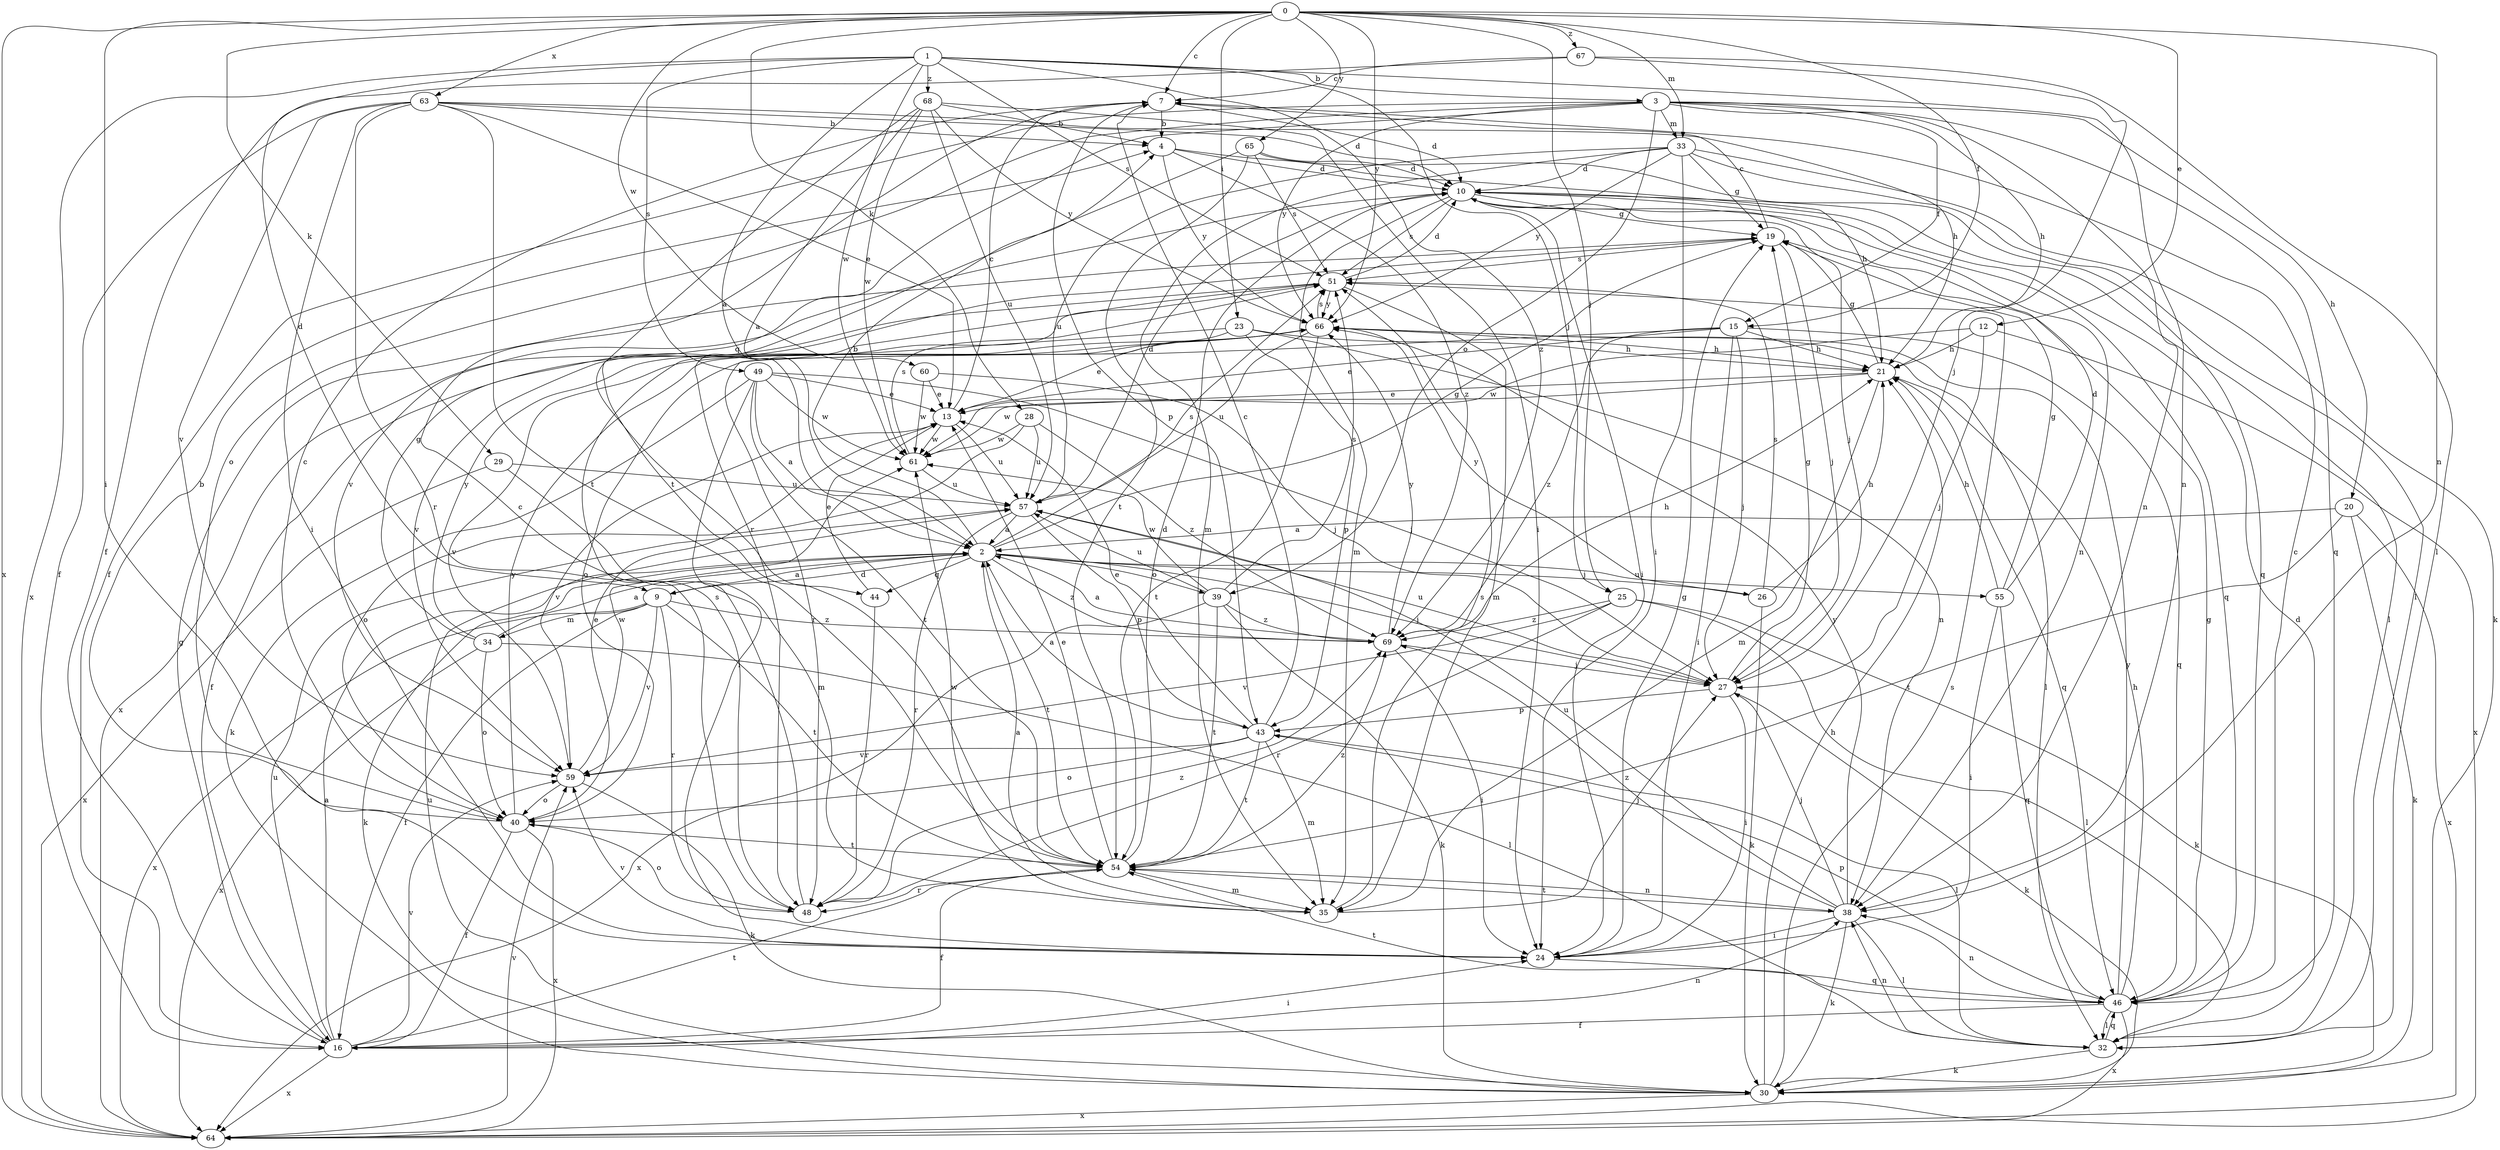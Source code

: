 strict digraph  {
0;
1;
2;
3;
4;
7;
9;
10;
12;
13;
15;
16;
19;
20;
21;
23;
24;
25;
26;
27;
28;
29;
30;
32;
33;
34;
35;
38;
39;
40;
43;
44;
46;
48;
49;
51;
54;
55;
57;
59;
60;
61;
63;
64;
65;
66;
67;
68;
69;
0 -> 7  [label=c];
0 -> 12  [label=e];
0 -> 15  [label=f];
0 -> 23  [label=i];
0 -> 24  [label=i];
0 -> 25  [label=j];
0 -> 28  [label=k];
0 -> 29  [label=k];
0 -> 33  [label=m];
0 -> 38  [label=n];
0 -> 60  [label=w];
0 -> 63  [label=x];
0 -> 64  [label=x];
0 -> 65  [label=y];
0 -> 66  [label=y];
0 -> 67  [label=z];
1 -> 2  [label=a];
1 -> 3  [label=b];
1 -> 9  [label=d];
1 -> 25  [label=j];
1 -> 38  [label=n];
1 -> 49  [label=s];
1 -> 51  [label=s];
1 -> 61  [label=w];
1 -> 64  [label=x];
1 -> 68  [label=z];
1 -> 69  [label=z];
2 -> 4  [label=b];
2 -> 9  [label=d];
2 -> 19  [label=g];
2 -> 26  [label=j];
2 -> 27  [label=j];
2 -> 30  [label=k];
2 -> 39  [label=o];
2 -> 44  [label=q];
2 -> 51  [label=s];
2 -> 54  [label=t];
2 -> 55  [label=u];
2 -> 69  [label=z];
3 -> 15  [label=f];
3 -> 16  [label=f];
3 -> 20  [label=h];
3 -> 21  [label=h];
3 -> 33  [label=m];
3 -> 38  [label=n];
3 -> 39  [label=o];
3 -> 40  [label=o];
3 -> 44  [label=q];
3 -> 46  [label=q];
3 -> 66  [label=y];
4 -> 10  [label=d];
4 -> 21  [label=h];
4 -> 66  [label=y];
4 -> 69  [label=z];
7 -> 4  [label=b];
7 -> 10  [label=d];
7 -> 43  [label=p];
9 -> 2  [label=a];
9 -> 16  [label=f];
9 -> 34  [label=m];
9 -> 48  [label=r];
9 -> 54  [label=t];
9 -> 59  [label=v];
9 -> 64  [label=x];
9 -> 69  [label=z];
10 -> 19  [label=g];
10 -> 24  [label=i];
10 -> 27  [label=j];
10 -> 32  [label=l];
10 -> 35  [label=m];
10 -> 38  [label=n];
10 -> 46  [label=q];
10 -> 51  [label=s];
10 -> 59  [label=v];
12 -> 21  [label=h];
12 -> 27  [label=j];
12 -> 61  [label=w];
12 -> 64  [label=x];
13 -> 7  [label=c];
13 -> 57  [label=u];
13 -> 59  [label=v];
13 -> 61  [label=w];
15 -> 13  [label=e];
15 -> 21  [label=h];
15 -> 24  [label=i];
15 -> 27  [label=j];
15 -> 40  [label=o];
15 -> 46  [label=q];
15 -> 69  [label=z];
16 -> 2  [label=a];
16 -> 19  [label=g];
16 -> 24  [label=i];
16 -> 38  [label=n];
16 -> 54  [label=t];
16 -> 57  [label=u];
16 -> 59  [label=v];
16 -> 64  [label=x];
19 -> 7  [label=c];
19 -> 27  [label=j];
19 -> 51  [label=s];
20 -> 2  [label=a];
20 -> 30  [label=k];
20 -> 54  [label=t];
20 -> 64  [label=x];
21 -> 13  [label=e];
21 -> 19  [label=g];
21 -> 35  [label=m];
21 -> 46  [label=q];
21 -> 61  [label=w];
23 -> 13  [label=e];
23 -> 16  [label=f];
23 -> 21  [label=h];
23 -> 38  [label=n];
23 -> 43  [label=p];
24 -> 19  [label=g];
24 -> 46  [label=q];
24 -> 59  [label=v];
25 -> 30  [label=k];
25 -> 32  [label=l];
25 -> 48  [label=r];
25 -> 59  [label=v];
25 -> 69  [label=z];
26 -> 21  [label=h];
26 -> 30  [label=k];
26 -> 51  [label=s];
26 -> 66  [label=y];
27 -> 19  [label=g];
27 -> 24  [label=i];
27 -> 30  [label=k];
27 -> 43  [label=p];
27 -> 57  [label=u];
28 -> 40  [label=o];
28 -> 57  [label=u];
28 -> 61  [label=w];
28 -> 69  [label=z];
29 -> 35  [label=m];
29 -> 57  [label=u];
29 -> 64  [label=x];
30 -> 21  [label=h];
30 -> 51  [label=s];
30 -> 57  [label=u];
30 -> 64  [label=x];
32 -> 10  [label=d];
32 -> 30  [label=k];
32 -> 38  [label=n];
32 -> 46  [label=q];
33 -> 10  [label=d];
33 -> 19  [label=g];
33 -> 24  [label=i];
33 -> 30  [label=k];
33 -> 32  [label=l];
33 -> 35  [label=m];
33 -> 57  [label=u];
33 -> 66  [label=y];
34 -> 2  [label=a];
34 -> 19  [label=g];
34 -> 32  [label=l];
34 -> 40  [label=o];
34 -> 64  [label=x];
34 -> 66  [label=y];
35 -> 2  [label=a];
35 -> 27  [label=j];
35 -> 51  [label=s];
35 -> 61  [label=w];
38 -> 24  [label=i];
38 -> 27  [label=j];
38 -> 30  [label=k];
38 -> 32  [label=l];
38 -> 54  [label=t];
38 -> 57  [label=u];
38 -> 66  [label=y];
38 -> 69  [label=z];
39 -> 30  [label=k];
39 -> 51  [label=s];
39 -> 54  [label=t];
39 -> 57  [label=u];
39 -> 61  [label=w];
39 -> 64  [label=x];
39 -> 69  [label=z];
40 -> 4  [label=b];
40 -> 7  [label=c];
40 -> 13  [label=e];
40 -> 16  [label=f];
40 -> 54  [label=t];
40 -> 64  [label=x];
40 -> 66  [label=y];
43 -> 2  [label=a];
43 -> 7  [label=c];
43 -> 13  [label=e];
43 -> 32  [label=l];
43 -> 35  [label=m];
43 -> 40  [label=o];
43 -> 54  [label=t];
43 -> 59  [label=v];
44 -> 13  [label=e];
44 -> 48  [label=r];
46 -> 7  [label=c];
46 -> 16  [label=f];
46 -> 19  [label=g];
46 -> 21  [label=h];
46 -> 32  [label=l];
46 -> 38  [label=n];
46 -> 43  [label=p];
46 -> 54  [label=t];
46 -> 64  [label=x];
46 -> 66  [label=y];
48 -> 7  [label=c];
48 -> 40  [label=o];
48 -> 51  [label=s];
48 -> 69  [label=z];
49 -> 2  [label=a];
49 -> 13  [label=e];
49 -> 24  [label=i];
49 -> 27  [label=j];
49 -> 30  [label=k];
49 -> 54  [label=t];
49 -> 61  [label=w];
51 -> 10  [label=d];
51 -> 35  [label=m];
51 -> 59  [label=v];
51 -> 64  [label=x];
51 -> 66  [label=y];
54 -> 10  [label=d];
54 -> 13  [label=e];
54 -> 16  [label=f];
54 -> 35  [label=m];
54 -> 38  [label=n];
54 -> 48  [label=r];
54 -> 69  [label=z];
55 -> 10  [label=d];
55 -> 19  [label=g];
55 -> 21  [label=h];
55 -> 24  [label=i];
55 -> 46  [label=q];
57 -> 2  [label=a];
57 -> 10  [label=d];
57 -> 43  [label=p];
57 -> 48  [label=r];
59 -> 30  [label=k];
59 -> 40  [label=o];
59 -> 61  [label=w];
60 -> 13  [label=e];
60 -> 27  [label=j];
60 -> 61  [label=w];
61 -> 51  [label=s];
61 -> 57  [label=u];
63 -> 4  [label=b];
63 -> 10  [label=d];
63 -> 13  [label=e];
63 -> 16  [label=f];
63 -> 21  [label=h];
63 -> 24  [label=i];
63 -> 48  [label=r];
63 -> 54  [label=t];
63 -> 59  [label=v];
64 -> 59  [label=v];
65 -> 10  [label=d];
65 -> 46  [label=q];
65 -> 48  [label=r];
65 -> 51  [label=s];
65 -> 54  [label=t];
66 -> 21  [label=h];
66 -> 32  [label=l];
66 -> 48  [label=r];
66 -> 51  [label=s];
66 -> 54  [label=t];
66 -> 57  [label=u];
66 -> 59  [label=v];
67 -> 7  [label=c];
67 -> 16  [label=f];
67 -> 27  [label=j];
67 -> 32  [label=l];
68 -> 2  [label=a];
68 -> 4  [label=b];
68 -> 24  [label=i];
68 -> 54  [label=t];
68 -> 57  [label=u];
68 -> 61  [label=w];
68 -> 66  [label=y];
69 -> 2  [label=a];
69 -> 21  [label=h];
69 -> 24  [label=i];
69 -> 27  [label=j];
69 -> 66  [label=y];
}
